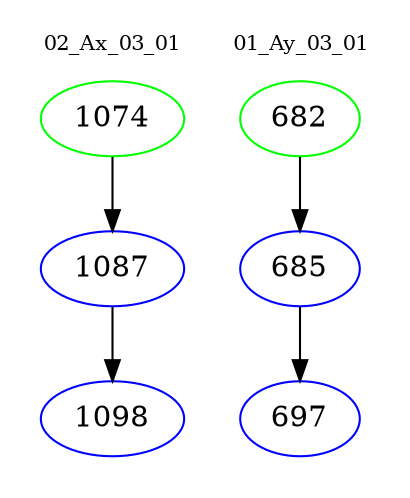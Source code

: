digraph{
subgraph cluster_0 {
color = white
label = "02_Ax_03_01";
fontsize=10;
T0_1074 [label="1074", color="green"]
T0_1074 -> T0_1087 [color="black"]
T0_1087 [label="1087", color="blue"]
T0_1087 -> T0_1098 [color="black"]
T0_1098 [label="1098", color="blue"]
}
subgraph cluster_1 {
color = white
label = "01_Ay_03_01";
fontsize=10;
T1_682 [label="682", color="green"]
T1_682 -> T1_685 [color="black"]
T1_685 [label="685", color="blue"]
T1_685 -> T1_697 [color="black"]
T1_697 [label="697", color="blue"]
}
}
